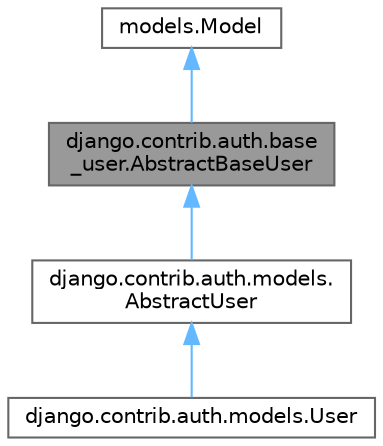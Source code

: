 digraph "django.contrib.auth.base_user.AbstractBaseUser"
{
 // LATEX_PDF_SIZE
  bgcolor="transparent";
  edge [fontname=Helvetica,fontsize=10,labelfontname=Helvetica,labelfontsize=10];
  node [fontname=Helvetica,fontsize=10,shape=box,height=0.2,width=0.4];
  Node1 [id="Node000001",label="django.contrib.auth.base\l_user.AbstractBaseUser",height=0.2,width=0.4,color="gray40", fillcolor="grey60", style="filled", fontcolor="black",tooltip=" "];
  Node2 -> Node1 [id="edge4_Node000001_Node000002",dir="back",color="steelblue1",style="solid",tooltip=" "];
  Node2 [id="Node000002",label="models.Model",height=0.2,width=0.4,color="gray40", fillcolor="white", style="filled",tooltip=" "];
  Node1 -> Node3 [id="edge5_Node000001_Node000003",dir="back",color="steelblue1",style="solid",tooltip=" "];
  Node3 [id="Node000003",label="django.contrib.auth.models.\lAbstractUser",height=0.2,width=0.4,color="gray40", fillcolor="white", style="filled",URL="$classdjango_1_1contrib_1_1auth_1_1models_1_1AbstractUser.html",tooltip=" "];
  Node3 -> Node4 [id="edge6_Node000003_Node000004",dir="back",color="steelblue1",style="solid",tooltip=" "];
  Node4 [id="Node000004",label="django.contrib.auth.models.User",height=0.2,width=0.4,color="gray40", fillcolor="white", style="filled",URL="$classdjango_1_1contrib_1_1auth_1_1models_1_1User.html",tooltip=" "];
}
